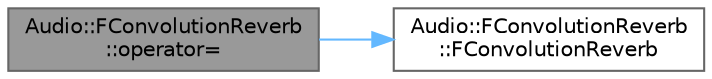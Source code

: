 digraph "Audio::FConvolutionReverb::operator="
{
 // INTERACTIVE_SVG=YES
 // LATEX_PDF_SIZE
  bgcolor="transparent";
  edge [fontname=Helvetica,fontsize=10,labelfontname=Helvetica,labelfontsize=10];
  node [fontname=Helvetica,fontsize=10,shape=box,height=0.2,width=0.4];
  rankdir="LR";
  Node1 [id="Node000001",label="Audio::FConvolutionReverb\l::operator=",height=0.2,width=0.4,color="gray40", fillcolor="grey60", style="filled", fontcolor="black",tooltip=" "];
  Node1 -> Node2 [id="edge1_Node000001_Node000002",color="steelblue1",style="solid",tooltip=" "];
  Node2 [id="Node000002",label="Audio::FConvolutionReverb\l::FConvolutionReverb",height=0.2,width=0.4,color="grey40", fillcolor="white", style="filled",URL="$d2/d92/classAudio_1_1FConvolutionReverb.html#a79d09f0a1a9c7c059a99b0e7b8ccd20d",tooltip=" "];
}
